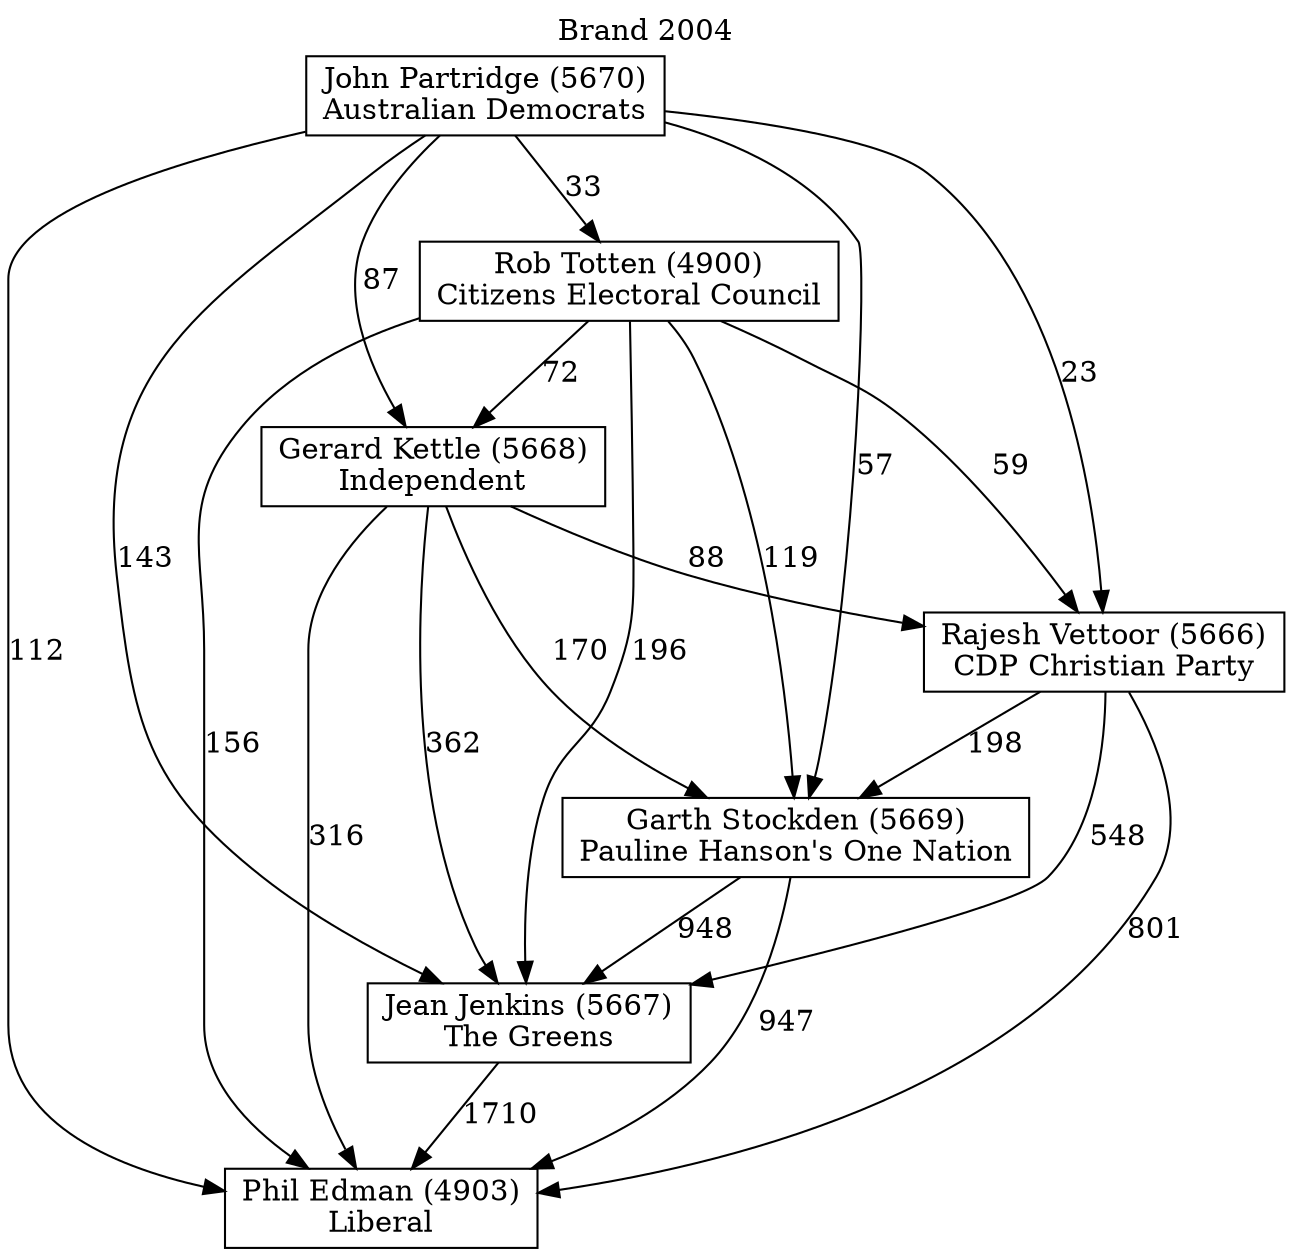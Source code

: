 // House preference flow
digraph "Phil Edman (4903)_Brand_2004" {
	graph [label="Brand 2004" labelloc=t mclimit=10]
	node [shape=box]
	"Phil Edman (4903)" [label="Phil Edman (4903)
Liberal"]
	"Jean Jenkins (5667)" [label="Jean Jenkins (5667)
The Greens"]
	"Garth Stockden (5669)" [label="Garth Stockden (5669)
Pauline Hanson's One Nation"]
	"Rajesh Vettoor (5666)" [label="Rajesh Vettoor (5666)
CDP Christian Party"]
	"Gerard Kettle (5668)" [label="Gerard Kettle (5668)
Independent"]
	"Rob Totten (4900)" [label="Rob Totten (4900)
Citizens Electoral Council"]
	"John Partridge (5670)" [label="John Partridge (5670)
Australian Democrats"]
	"Jean Jenkins (5667)" -> "Phil Edman (4903)" [label=1710]
	"Garth Stockden (5669)" -> "Jean Jenkins (5667)" [label=948]
	"Rajesh Vettoor (5666)" -> "Garth Stockden (5669)" [label=198]
	"Gerard Kettle (5668)" -> "Rajesh Vettoor (5666)" [label=88]
	"Rob Totten (4900)" -> "Gerard Kettle (5668)" [label=72]
	"John Partridge (5670)" -> "Rob Totten (4900)" [label=33]
	"Garth Stockden (5669)" -> "Phil Edman (4903)" [label=947]
	"Rajesh Vettoor (5666)" -> "Phil Edman (4903)" [label=801]
	"Gerard Kettle (5668)" -> "Phil Edman (4903)" [label=316]
	"Rob Totten (4900)" -> "Phil Edman (4903)" [label=156]
	"John Partridge (5670)" -> "Phil Edman (4903)" [label=112]
	"John Partridge (5670)" -> "Gerard Kettle (5668)" [label=87]
	"Rob Totten (4900)" -> "Rajesh Vettoor (5666)" [label=59]
	"John Partridge (5670)" -> "Rajesh Vettoor (5666)" [label=23]
	"Gerard Kettle (5668)" -> "Garth Stockden (5669)" [label=170]
	"Rob Totten (4900)" -> "Garth Stockden (5669)" [label=119]
	"John Partridge (5670)" -> "Garth Stockden (5669)" [label=57]
	"Rajesh Vettoor (5666)" -> "Jean Jenkins (5667)" [label=548]
	"Gerard Kettle (5668)" -> "Jean Jenkins (5667)" [label=362]
	"Rob Totten (4900)" -> "Jean Jenkins (5667)" [label=196]
	"John Partridge (5670)" -> "Jean Jenkins (5667)" [label=143]
}
